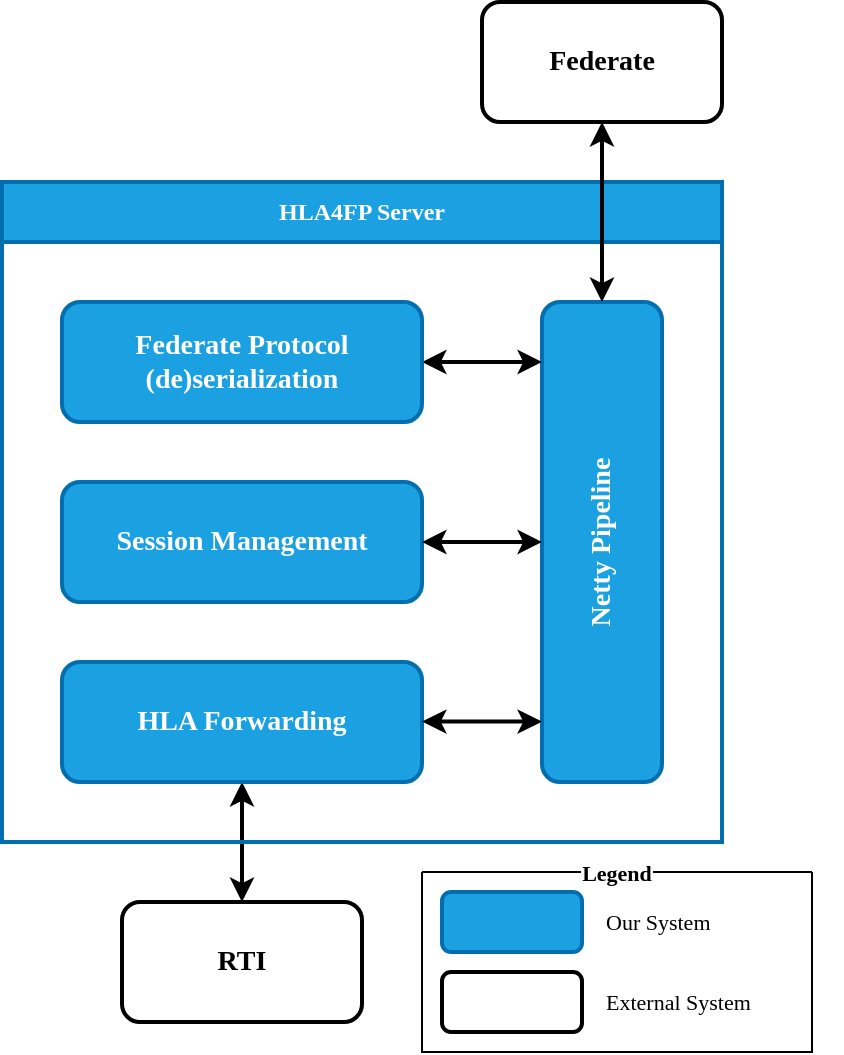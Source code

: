 <mxfile scale="5" border="0" version="27.1.4">
  <diagram name="Page-1" id="1JMx9f7plBIxsMXmdpWF">
    <mxGraphModel dx="1266" dy="1905" grid="1" gridSize="15" guides="1" tooltips="1" connect="1" arrows="1" fold="1" page="1" pageScale="1" pageWidth="827" pageHeight="1169" background="light-dark(#FFFFFF,#FFFFFF)" math="0" shadow="0">
      <root>
        <mxCell id="0" />
        <mxCell id="1" parent="0" />
        <mxCell id="r0XPCb74nOIdEgV_4W9e-96" value="Federate" style="rounded=1;whiteSpace=wrap;html=1;strokeColor=light-dark(#000000,#000000);strokeWidth=2;align=center;verticalAlign=middle;fontFamily=Verdana;fontSize=14;fontColor=light-dark(#000000,#000000);fontStyle=1;labelBackgroundColor=none;fillColor=none;textShadow=0;" parent="1" vertex="1">
          <mxGeometry x="270" width="120" height="60" as="geometry" />
        </mxCell>
        <mxCell id="0jNya_ShYAq2OS5ALEzD-25" style="edgeStyle=none;shape=connector;rounded=0;orthogonalLoop=1;jettySize=auto;html=1;entryX=0.5;entryY=1;entryDx=0;entryDy=0;strokeColor=light-dark(#000000,#000000);strokeWidth=2;align=center;verticalAlign=middle;fontFamily=Verdana;fontSize=11;fontColor=default;labelBackgroundColor=default;startArrow=classic;endArrow=classic;" parent="1" source="r0XPCb74nOIdEgV_4W9e-97" target="0jNya_ShYAq2OS5ALEzD-15" edge="1">
          <mxGeometry relative="1" as="geometry" />
        </mxCell>
        <mxCell id="r0XPCb74nOIdEgV_4W9e-97" value="RTI" style="rounded=1;whiteSpace=wrap;html=1;strokeColor=light-dark(#000000,#000000);strokeWidth=2;align=center;verticalAlign=middle;fontFamily=Verdana;fontSize=14;fontColor=light-dark(#000000,#000000);fontStyle=1;labelBackgroundColor=none;fillColor=none;textShadow=0;" parent="1" vertex="1">
          <mxGeometry x="90" y="450" width="120" height="60" as="geometry" />
        </mxCell>
        <mxCell id="0jNya_ShYAq2OS5ALEzD-17" value="HLA4FP Server" style="swimlane;whiteSpace=wrap;html=1;fillColor=#1ba1e2;fontColor=#ffffff;strokeColor=#006EAF;strokeWidth=2;startSize=30;fontFamily=Verdana;" parent="1" vertex="1">
          <mxGeometry x="30" y="90" width="360" height="330" as="geometry" />
        </mxCell>
        <mxCell id="0jNya_ShYAq2OS5ALEzD-2" value="Netty Pipeline" style="rounded=1;whiteSpace=wrap;html=1;strokeWidth=2;align=center;verticalAlign=middle;fontFamily=Verdana;fontSize=14;fontStyle=1;labelBackgroundColor=none;fillColor=#1ba1e2;fontColor=#ffffff;strokeColor=#006EAF;textShadow=0;rotation=-90;horizontal=1;" parent="0jNya_ShYAq2OS5ALEzD-17" vertex="1">
          <mxGeometry x="180" y="150" width="240" height="60" as="geometry" />
        </mxCell>
        <mxCell id="0jNya_ShYAq2OS5ALEzD-24" value="" style="edgeStyle=none;shape=connector;rounded=0;orthogonalLoop=1;jettySize=auto;html=1;strokeColor=light-dark(#000000,#000000);strokeWidth=2;align=center;verticalAlign=middle;fontFamily=Verdana;fontSize=11;fontColor=default;labelBackgroundColor=default;startArrow=classic;endArrow=classic;" parent="0jNya_ShYAq2OS5ALEzD-17" source="0jNya_ShYAq2OS5ALEzD-14" edge="1">
          <mxGeometry relative="1" as="geometry">
            <mxPoint x="270" y="90" as="targetPoint" />
          </mxGeometry>
        </mxCell>
        <mxCell id="0jNya_ShYAq2OS5ALEzD-15" value="HLA Forwarding" style="rounded=1;whiteSpace=wrap;html=1;strokeColor=#006EAF;strokeWidth=2;align=center;verticalAlign=middle;fontFamily=Verdana;fontSize=14;fontColor=#ffffff;fontStyle=1;labelBackgroundColor=none;fillColor=#1ba1e2;textShadow=0;" parent="0jNya_ShYAq2OS5ALEzD-17" vertex="1">
          <mxGeometry x="30" y="240" width="180" height="60" as="geometry" />
        </mxCell>
        <mxCell id="0jNya_ShYAq2OS5ALEzD-13" value="Session Management" style="rounded=1;whiteSpace=wrap;html=1;strokeColor=#006EAF;strokeWidth=2;align=center;verticalAlign=middle;fontFamily=Verdana;fontSize=14;fontColor=#ffffff;fontStyle=1;labelBackgroundColor=none;fillColor=#1ba1e2;textShadow=0;" parent="0jNya_ShYAq2OS5ALEzD-17" vertex="1">
          <mxGeometry x="30" y="150" width="180" height="60" as="geometry" />
        </mxCell>
        <mxCell id="0jNya_ShYAq2OS5ALEzD-14" value="Federate Protocol (de)serialization" style="rounded=1;whiteSpace=wrap;html=1;strokeColor=#006EAF;strokeWidth=2;align=center;verticalAlign=middle;fontFamily=Verdana;fontSize=14;fontColor=#ffffff;fontStyle=1;labelBackgroundColor=none;fillColor=#1ba1e2;textShadow=0;" parent="0jNya_ShYAq2OS5ALEzD-17" vertex="1">
          <mxGeometry x="30" y="60" width="180" height="60" as="geometry" />
        </mxCell>
        <mxCell id="0jNya_ShYAq2OS5ALEzD-20" value="" style="endArrow=classic;startArrow=classic;html=1;rounded=0;strokeColor=light-dark(#000000,#000000);strokeWidth=2;align=center;verticalAlign=middle;fontFamily=Verdana;fontSize=11;fontColor=default;labelBackgroundColor=default;" parent="0jNya_ShYAq2OS5ALEzD-17" edge="1">
          <mxGeometry width="50" height="50" relative="1" as="geometry">
            <mxPoint x="270" y="180" as="sourcePoint" />
            <mxPoint x="210" y="180" as="targetPoint" />
          </mxGeometry>
        </mxCell>
        <mxCell id="Ch7jMPOuk2MDBDFpzlYh-7" value="" style="endArrow=classic;startArrow=classic;html=1;rounded=0;strokeColor=light-dark(#000000,#000000);strokeWidth=2;align=center;verticalAlign=middle;fontFamily=Verdana;fontSize=11;fontColor=default;labelBackgroundColor=default;" parent="0jNya_ShYAq2OS5ALEzD-17" edge="1">
          <mxGeometry width="50" height="50" relative="1" as="geometry">
            <mxPoint x="270" y="269.81" as="sourcePoint" />
            <mxPoint x="210" y="269.81" as="targetPoint" />
          </mxGeometry>
        </mxCell>
        <mxCell id="0jNya_ShYAq2OS5ALEzD-18" value="" style="endArrow=classic;startArrow=classic;html=1;rounded=0;entryX=0.5;entryY=1;entryDx=0;entryDy=0;strokeColor=light-dark(#000000,#000000);strokeWidth=2;exitX=1;exitY=0.5;exitDx=0;exitDy=0;fontFamily=Verdana;" parent="1" source="0jNya_ShYAq2OS5ALEzD-2" target="r0XPCb74nOIdEgV_4W9e-96" edge="1">
          <mxGeometry width="50" height="50" relative="1" as="geometry">
            <mxPoint x="300" y="135" as="sourcePoint" />
            <mxPoint x="200" y="270" as="targetPoint" />
          </mxGeometry>
        </mxCell>
        <mxCell id="Ch7jMPOuk2MDBDFpzlYh-1" value="Legend" style="swimlane;startSize=0;fontFamily=Verdana;fontSize=11;fontColor=default;labelBackgroundColor=default;" parent="1" vertex="1">
          <mxGeometry x="240" y="435" width="195" height="90" as="geometry" />
        </mxCell>
        <mxCell id="Ch7jMPOuk2MDBDFpzlYh-2" value="Our System" style="text;html=1;align=left;verticalAlign=middle;resizable=0;points=[];autosize=1;strokeColor=none;fillColor=none;fontFamily=Verdana;fontSize=11;fontColor=default;labelBackgroundColor=default;fontStyle=0;rotation=0;" parent="Ch7jMPOuk2MDBDFpzlYh-1" vertex="1">
          <mxGeometry x="90" y="10" width="90" height="30" as="geometry" />
        </mxCell>
        <mxCell id="Ch7jMPOuk2MDBDFpzlYh-3" value="External System" style="text;html=1;align=left;verticalAlign=middle;resizable=0;points=[];autosize=1;strokeColor=none;fillColor=none;fontFamily=Verdana;fontSize=11;fontColor=default;labelBackgroundColor=default;fontStyle=0" parent="Ch7jMPOuk2MDBDFpzlYh-1" vertex="1">
          <mxGeometry x="90" y="50" width="120" height="30" as="geometry" />
        </mxCell>
        <mxCell id="Ch7jMPOuk2MDBDFpzlYh-4" value="" style="rounded=1;whiteSpace=wrap;html=1;strokeWidth=2;align=center;verticalAlign=middle;fontFamily=Verdana;fontSize=12;fontStyle=1;labelBorderColor=none;labelBackgroundColor=none;glass=0;shadow=0;fillColor=#1ba1e2;strokeColor=#006EAF;fontColor=#ffffff;" parent="Ch7jMPOuk2MDBDFpzlYh-1" vertex="1">
          <mxGeometry x="10" y="10" width="70" height="30" as="geometry" />
        </mxCell>
        <mxCell id="Ch7jMPOuk2MDBDFpzlYh-5" value="" style="rounded=1;whiteSpace=wrap;html=1;strokeWidth=2;align=center;verticalAlign=middle;fontFamily=Verdana;fontSize=12;fontStyle=1;labelBorderColor=none;labelBackgroundColor=none;fillColor=none;" parent="Ch7jMPOuk2MDBDFpzlYh-1" vertex="1">
          <mxGeometry x="10" y="50" width="70" height="30" as="geometry" />
        </mxCell>
      </root>
    </mxGraphModel>
  </diagram>
</mxfile>
